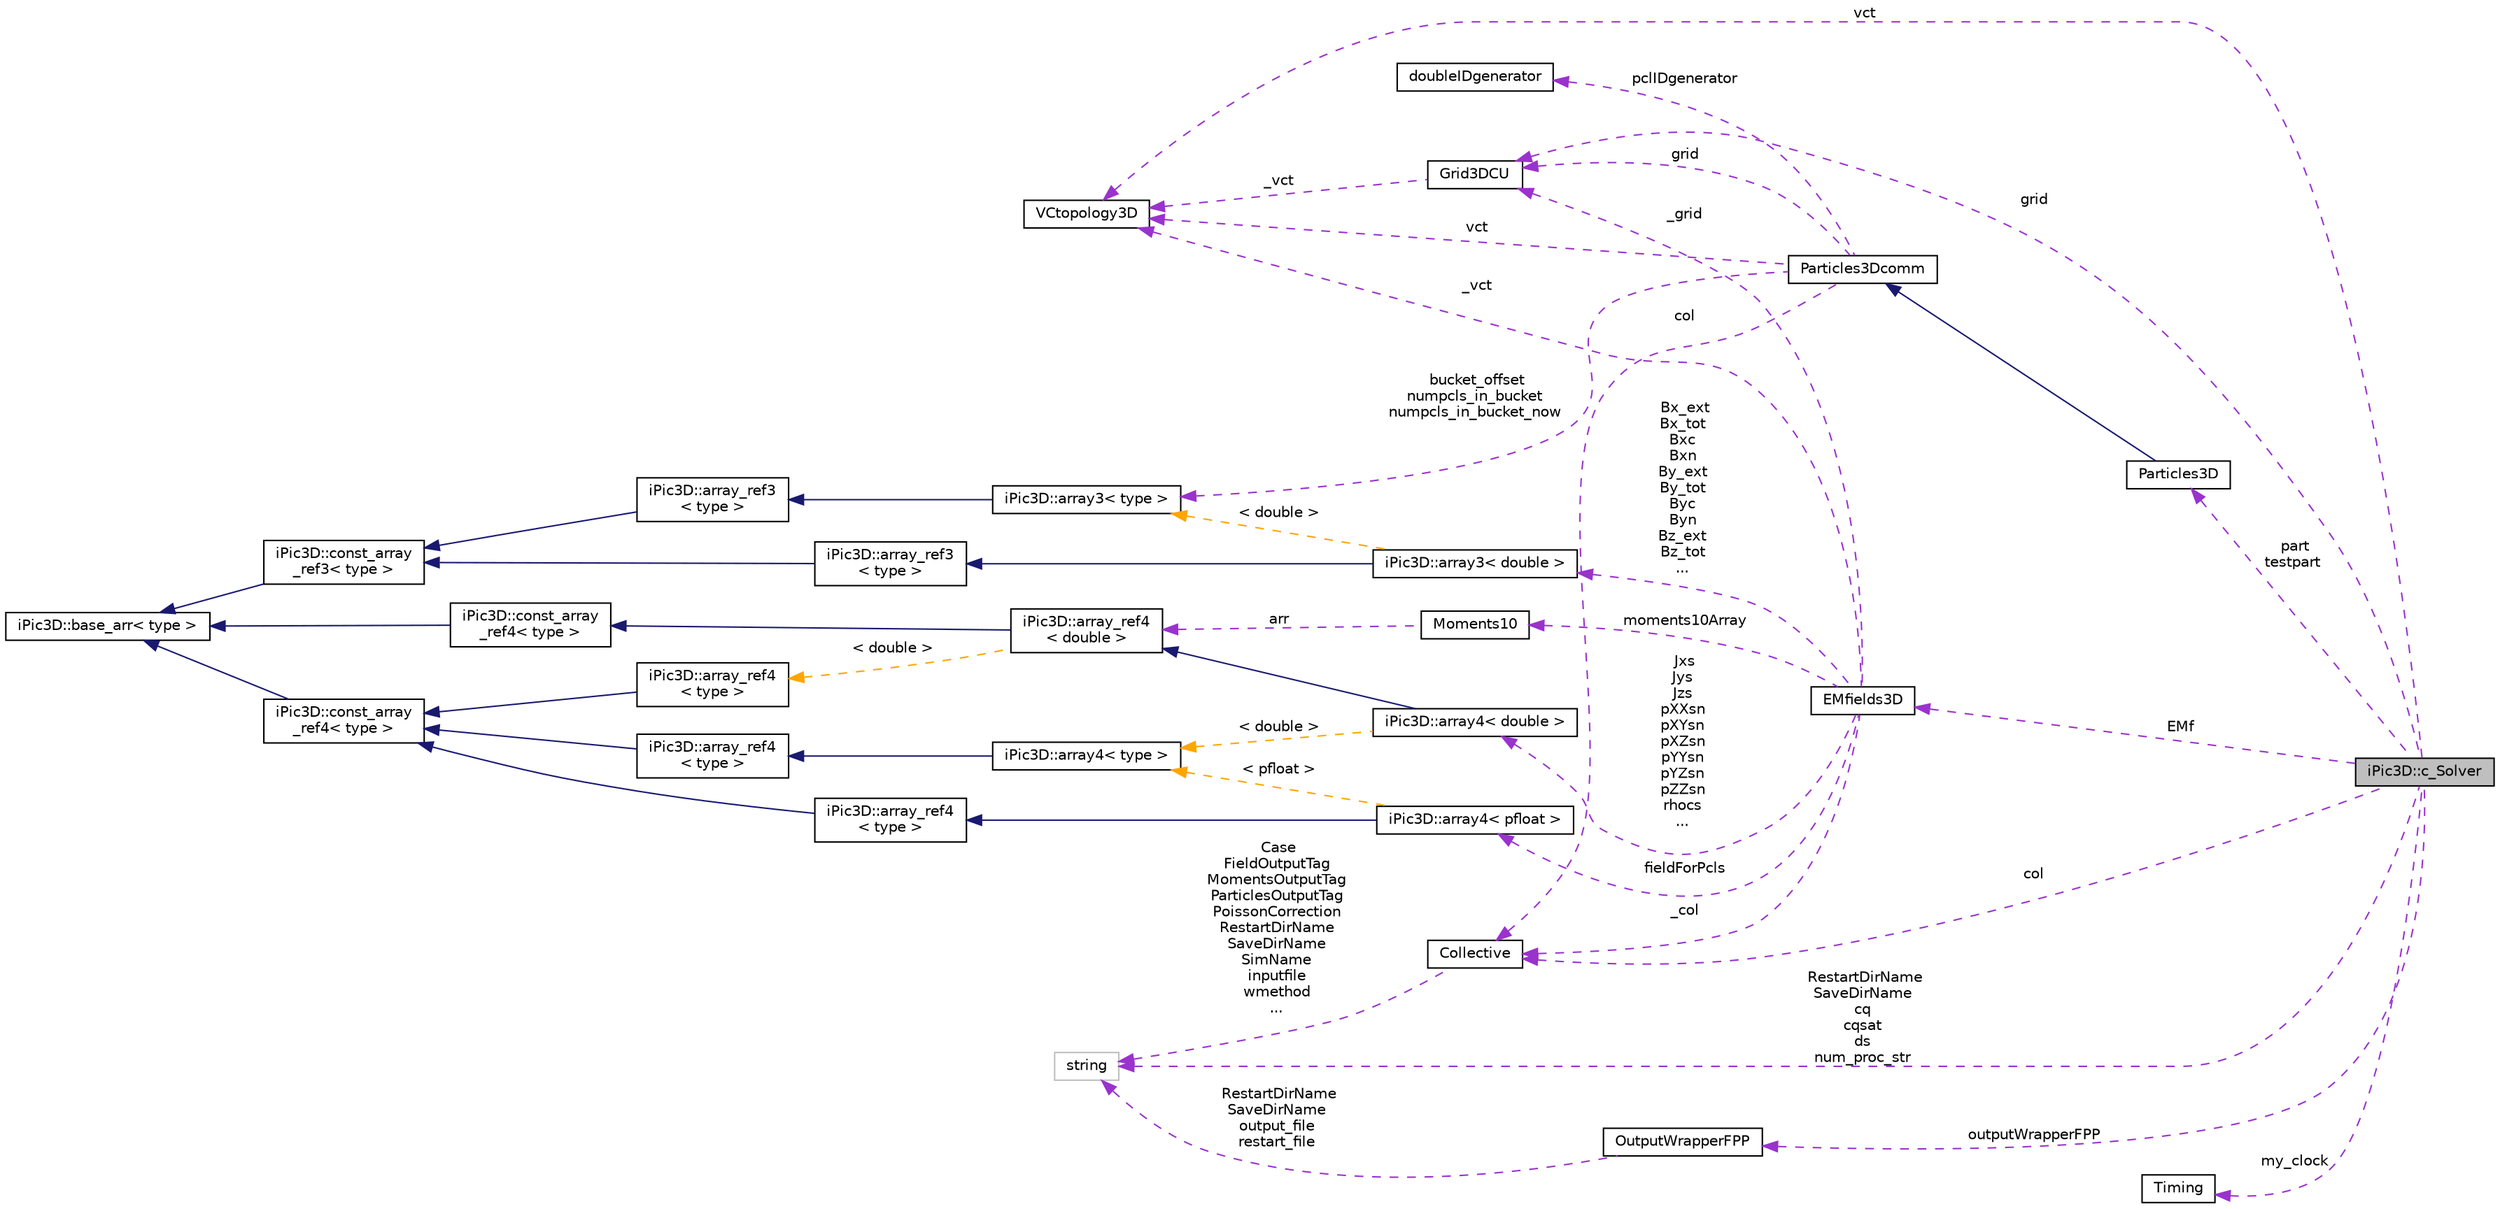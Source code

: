 digraph "iPic3D::c_Solver"
{
 // INTERACTIVE_SVG=YES
 // LATEX_PDF_SIZE
  edge [fontname="Helvetica",fontsize="10",labelfontname="Helvetica",labelfontsize="10"];
  node [fontname="Helvetica",fontsize="10",shape=record];
  rankdir="LR";
  Node1 [label="iPic3D::c_Solver",height=0.2,width=0.4,color="black", fillcolor="grey75", style="filled", fontcolor="black",tooltip=" "];
  Node2 -> Node1 [dir="back",color="darkorchid3",fontsize="10",style="dashed",label=" col" ,fontname="Helvetica"];
  Node2 [label="Collective",height=0.2,width=0.4,color="black", fillcolor="white", style="filled",URL="$db/dfb/class_collective.html",tooltip=" "];
  Node3 -> Node2 [dir="back",color="darkorchid3",fontsize="10",style="dashed",label=" Case\nFieldOutputTag\nMomentsOutputTag\nParticlesOutputTag\nPoissonCorrection\nRestartDirName\nSaveDirName\nSimName\ninputfile\nwmethod\n..." ,fontname="Helvetica"];
  Node3 [label="string",height=0.2,width=0.4,color="grey75", fillcolor="white", style="filled",tooltip=" "];
  Node4 -> Node1 [dir="back",color="darkorchid3",fontsize="10",style="dashed",label=" vct" ,fontname="Helvetica"];
  Node4 [label="VCtopology3D",height=0.2,width=0.4,color="black", fillcolor="white", style="filled",URL="$d0/dd1/class_v_ctopology3_d.html",tooltip=" "];
  Node5 -> Node1 [dir="back",color="darkorchid3",fontsize="10",style="dashed",label=" grid" ,fontname="Helvetica"];
  Node5 [label="Grid3DCU",height=0.2,width=0.4,color="black", fillcolor="white", style="filled",URL="$d2/dd3/class_grid3_d_c_u.html",tooltip="Uniform cartesian local grid 3D."];
  Node4 -> Node5 [dir="back",color="darkorchid3",fontsize="10",style="dashed",label=" _vct" ,fontname="Helvetica"];
  Node6 -> Node1 [dir="back",color="darkorchid3",fontsize="10",style="dashed",label=" EMf" ,fontname="Helvetica"];
  Node6 [label="EMfields3D",height=0.2,width=0.4,color="black", fillcolor="white", style="filled",URL="$dd/da6/class_e_mfields3_d.html",tooltip=" "];
  Node2 -> Node6 [dir="back",color="darkorchid3",fontsize="10",style="dashed",label=" _col" ,fontname="Helvetica"];
  Node5 -> Node6 [dir="back",color="darkorchid3",fontsize="10",style="dashed",label=" _grid" ,fontname="Helvetica"];
  Node4 -> Node6 [dir="back",color="darkorchid3",fontsize="10",style="dashed",label=" _vct" ,fontname="Helvetica"];
  Node7 -> Node6 [dir="back",color="darkorchid3",fontsize="10",style="dashed",label=" Bx_ext\nBx_tot\nBxc\nBxn\nBy_ext\nBy_tot\nByc\nByn\nBz_ext\nBz_tot\n..." ,fontname="Helvetica"];
  Node7 [label="iPic3D::array3\< double \>",height=0.2,width=0.4,color="black", fillcolor="white", style="filled",URL="$d4/d57/structi_pic3_d_1_1array3.html",tooltip=" "];
  Node8 -> Node7 [dir="back",color="midnightblue",fontsize="10",style="solid",fontname="Helvetica"];
  Node8 [label="iPic3D::array_ref3\l\< type \>",height=0.2,width=0.4,color="black", fillcolor="white", style="filled",URL="$da/d5a/classi_pic3_d_1_1array__ref3.html",tooltip=" "];
  Node9 -> Node8 [dir="back",color="midnightblue",fontsize="10",style="solid",fontname="Helvetica"];
  Node9 [label="iPic3D::const_array\l_ref3\< type \>",height=0.2,width=0.4,color="black", fillcolor="white", style="filled",URL="$d6/d3b/classi_pic3_d_1_1const__array__ref3.html",tooltip=" "];
  Node10 -> Node9 [dir="back",color="midnightblue",fontsize="10",style="solid",fontname="Helvetica"];
  Node10 [label="iPic3D::base_arr\< type \>",height=0.2,width=0.4,color="black", fillcolor="white", style="filled",URL="$d6/d95/classi_pic3_d_1_1base__arr.html",tooltip=" "];
  Node11 -> Node7 [dir="back",color="orange",fontsize="10",style="dashed",label=" \< double \>" ,fontname="Helvetica"];
  Node11 [label="iPic3D::array3\< type \>",height=0.2,width=0.4,color="black", fillcolor="white", style="filled",URL="$d4/d57/structi_pic3_d_1_1array3.html",tooltip=" "];
  Node12 -> Node11 [dir="back",color="midnightblue",fontsize="10",style="solid",fontname="Helvetica"];
  Node12 [label="iPic3D::array_ref3\l\< type \>",height=0.2,width=0.4,color="black", fillcolor="white", style="filled",URL="$da/d5a/classi_pic3_d_1_1array__ref3.html",tooltip=" "];
  Node9 -> Node12 [dir="back",color="midnightblue",fontsize="10",style="solid",fontname="Helvetica"];
  Node13 -> Node6 [dir="back",color="darkorchid3",fontsize="10",style="dashed",label=" fieldForPcls" ,fontname="Helvetica"];
  Node13 [label="iPic3D::array4\< pfloat \>",height=0.2,width=0.4,color="black", fillcolor="white", style="filled",URL="$dd/d8c/structi_pic3_d_1_1array4.html",tooltip=" "];
  Node14 -> Node13 [dir="back",color="midnightblue",fontsize="10",style="solid",fontname="Helvetica"];
  Node14 [label="iPic3D::array_ref4\l\< type \>",height=0.2,width=0.4,color="black", fillcolor="white", style="filled",URL="$dc/d69/classi_pic3_d_1_1array__ref4.html",tooltip=" "];
  Node15 -> Node14 [dir="back",color="midnightblue",fontsize="10",style="solid",fontname="Helvetica"];
  Node15 [label="iPic3D::const_array\l_ref4\< type \>",height=0.2,width=0.4,color="black", fillcolor="white", style="filled",URL="$d5/df4/classi_pic3_d_1_1const__array__ref4.html",tooltip=" "];
  Node10 -> Node15 [dir="back",color="midnightblue",fontsize="10",style="solid",fontname="Helvetica"];
  Node16 -> Node13 [dir="back",color="orange",fontsize="10",style="dashed",label=" \< pfloat \>" ,fontname="Helvetica"];
  Node16 [label="iPic3D::array4\< type \>",height=0.2,width=0.4,color="black", fillcolor="white", style="filled",URL="$dd/d8c/structi_pic3_d_1_1array4.html",tooltip=" "];
  Node17 -> Node16 [dir="back",color="midnightblue",fontsize="10",style="solid",fontname="Helvetica"];
  Node17 [label="iPic3D::array_ref4\l\< type \>",height=0.2,width=0.4,color="black", fillcolor="white", style="filled",URL="$dc/d69/classi_pic3_d_1_1array__ref4.html",tooltip=" "];
  Node15 -> Node17 [dir="back",color="midnightblue",fontsize="10",style="solid",fontname="Helvetica"];
  Node18 -> Node6 [dir="back",color="darkorchid3",fontsize="10",style="dashed",label=" moments10Array" ,fontname="Helvetica"];
  Node18 [label="Moments10",height=0.2,width=0.4,color="black", fillcolor="white", style="filled",URL="$d1/d1c/class_moments10.html",tooltip=" "];
  Node19 -> Node18 [dir="back",color="darkorchid3",fontsize="10",style="dashed",label=" arr" ,fontname="Helvetica"];
  Node19 [label="iPic3D::array_ref4\l\< double \>",height=0.2,width=0.4,color="black", fillcolor="white", style="filled",URL="$dc/d69/classi_pic3_d_1_1array__ref4.html",tooltip=" "];
  Node20 -> Node19 [dir="back",color="midnightblue",fontsize="10",style="solid",fontname="Helvetica"];
  Node20 [label="iPic3D::const_array\l_ref4\< type \>",height=0.2,width=0.4,color="black", fillcolor="white", style="filled",URL="$d5/df4/classi_pic3_d_1_1const__array__ref4.html",tooltip=" "];
  Node10 -> Node20 [dir="back",color="midnightblue",fontsize="10",style="solid",fontname="Helvetica"];
  Node21 -> Node19 [dir="back",color="orange",fontsize="10",style="dashed",label=" \< double \>" ,fontname="Helvetica"];
  Node21 [label="iPic3D::array_ref4\l\< type \>",height=0.2,width=0.4,color="black", fillcolor="white", style="filled",URL="$dc/d69/classi_pic3_d_1_1array__ref4.html",tooltip=" "];
  Node15 -> Node21 [dir="back",color="midnightblue",fontsize="10",style="solid",fontname="Helvetica"];
  Node22 -> Node6 [dir="back",color="darkorchid3",fontsize="10",style="dashed",label=" Jxs\nJys\nJzs\npXXsn\npXYsn\npXZsn\npYYsn\npYZsn\npZZsn\nrhocs\n..." ,fontname="Helvetica"];
  Node22 [label="iPic3D::array4\< double \>",height=0.2,width=0.4,color="black", fillcolor="white", style="filled",URL="$dd/d8c/structi_pic3_d_1_1array4.html",tooltip=" "];
  Node19 -> Node22 [dir="back",color="midnightblue",fontsize="10",style="solid",fontname="Helvetica"];
  Node16 -> Node22 [dir="back",color="orange",fontsize="10",style="dashed",label=" \< double \>" ,fontname="Helvetica"];
  Node23 -> Node1 [dir="back",color="darkorchid3",fontsize="10",style="dashed",label=" part\ntestpart" ,fontname="Helvetica"];
  Node23 [label="Particles3D",height=0.2,width=0.4,color="black", fillcolor="white", style="filled",URL="$d3/dc4/class_particles3_d.html",tooltip="Class for particles of the same species, in a 2D space and 3 component velocity."];
  Node24 -> Node23 [dir="back",color="midnightblue",fontsize="10",style="solid",fontname="Helvetica"];
  Node24 [label="Particles3Dcomm",height=0.2,width=0.4,color="black", fillcolor="white", style="filled",URL="$d1/da6/class_particles3_dcomm.html",tooltip="class for particles of the same species with communications methods"];
  Node2 -> Node24 [dir="back",color="darkorchid3",fontsize="10",style="dashed",label=" col" ,fontname="Helvetica"];
  Node4 -> Node24 [dir="back",color="darkorchid3",fontsize="10",style="dashed",label=" vct" ,fontname="Helvetica"];
  Node5 -> Node24 [dir="back",color="darkorchid3",fontsize="10",style="dashed",label=" grid" ,fontname="Helvetica"];
  Node25 -> Node24 [dir="back",color="darkorchid3",fontsize="10",style="dashed",label=" pclIDgenerator" ,fontname="Helvetica"];
  Node25 [label="doubleIDgenerator",height=0.2,width=0.4,color="black", fillcolor="white", style="filled",URL="$df/dd6/classdouble_i_dgenerator.html",tooltip=" "];
  Node11 -> Node24 [dir="back",color="darkorchid3",fontsize="10",style="dashed",label=" bucket_offset\nnumpcls_in_bucket\nnumpcls_in_bucket_now" ,fontname="Helvetica"];
  Node26 -> Node1 [dir="back",color="darkorchid3",fontsize="10",style="dashed",label=" my_clock" ,fontname="Helvetica"];
  Node26 [label="Timing",height=0.2,width=0.4,color="black", fillcolor="white", style="filled",URL="$d2/d46/class_timing.html",tooltip="series of methods for timing and profiling PARSEK"];
  Node27 -> Node1 [dir="back",color="darkorchid3",fontsize="10",style="dashed",label=" outputWrapperFPP" ,fontname="Helvetica"];
  Node27 [label="OutputWrapperFPP",height=0.2,width=0.4,color="black", fillcolor="white", style="filled",URL="$d3/d1e/class_output_wrapper_f_p_p.html",tooltip=" "];
  Node3 -> Node27 [dir="back",color="darkorchid3",fontsize="10",style="dashed",label=" RestartDirName\nSaveDirName\noutput_file\nrestart_file" ,fontname="Helvetica"];
  Node3 -> Node1 [dir="back",color="darkorchid3",fontsize="10",style="dashed",label=" RestartDirName\nSaveDirName\ncq\ncqsat\nds\nnum_proc_str" ,fontname="Helvetica"];
}
